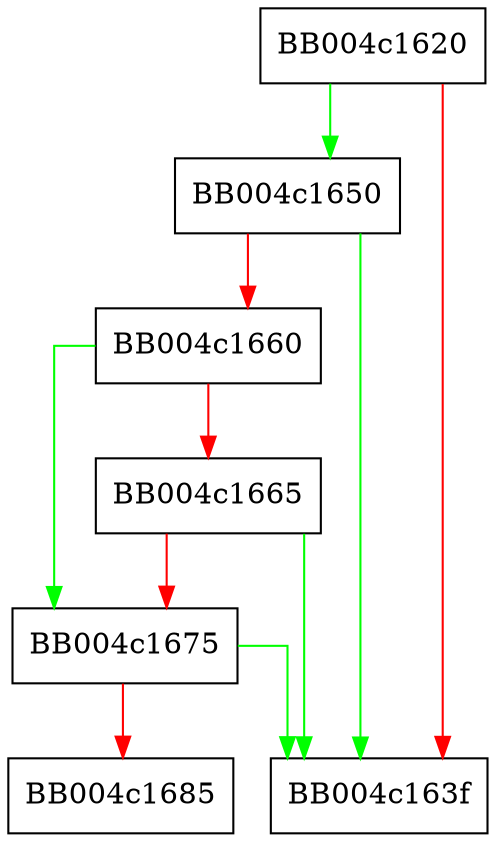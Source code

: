 digraph ossl_quic_wire_encode_frame_conn_close {
  node [shape="box"];
  graph [splines=ortho];
  BB004c1620 -> BB004c1650 [color="green"];
  BB004c1620 -> BB004c163f [color="red"];
  BB004c1650 -> BB004c163f [color="green"];
  BB004c1650 -> BB004c1660 [color="red"];
  BB004c1660 -> BB004c1675 [color="green"];
  BB004c1660 -> BB004c1665 [color="red"];
  BB004c1665 -> BB004c163f [color="green"];
  BB004c1665 -> BB004c1675 [color="red"];
  BB004c1675 -> BB004c163f [color="green"];
  BB004c1675 -> BB004c1685 [color="red"];
}